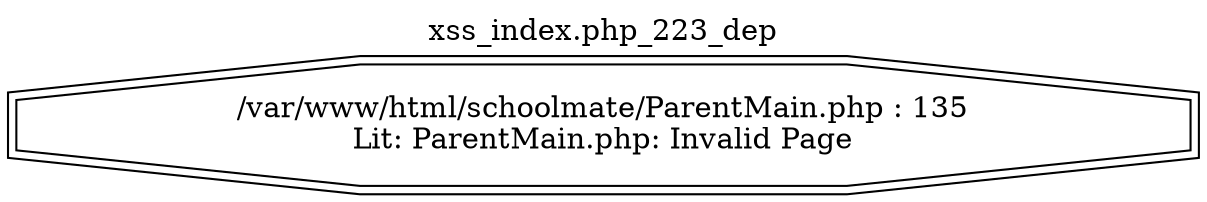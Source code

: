 digraph cfg {
  label="xss_index.php_223_dep";
  labelloc=t;
  n1 [shape=doubleoctagon, label="/var/www/html/schoolmate/ParentMain.php : 135\nLit: ParentMain.php: Invalid Page\n"];
}
